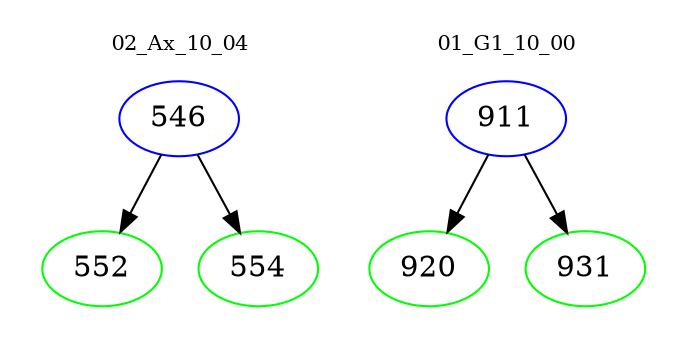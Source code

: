 digraph{
subgraph cluster_0 {
color = white
label = "02_Ax_10_04";
fontsize=10;
T0_546 [label="546", color="blue"]
T0_546 -> T0_552 [color="black"]
T0_552 [label="552", color="green"]
T0_546 -> T0_554 [color="black"]
T0_554 [label="554", color="green"]
}
subgraph cluster_1 {
color = white
label = "01_G1_10_00";
fontsize=10;
T1_911 [label="911", color="blue"]
T1_911 -> T1_920 [color="black"]
T1_920 [label="920", color="green"]
T1_911 -> T1_931 [color="black"]
T1_931 [label="931", color="green"]
}
}

